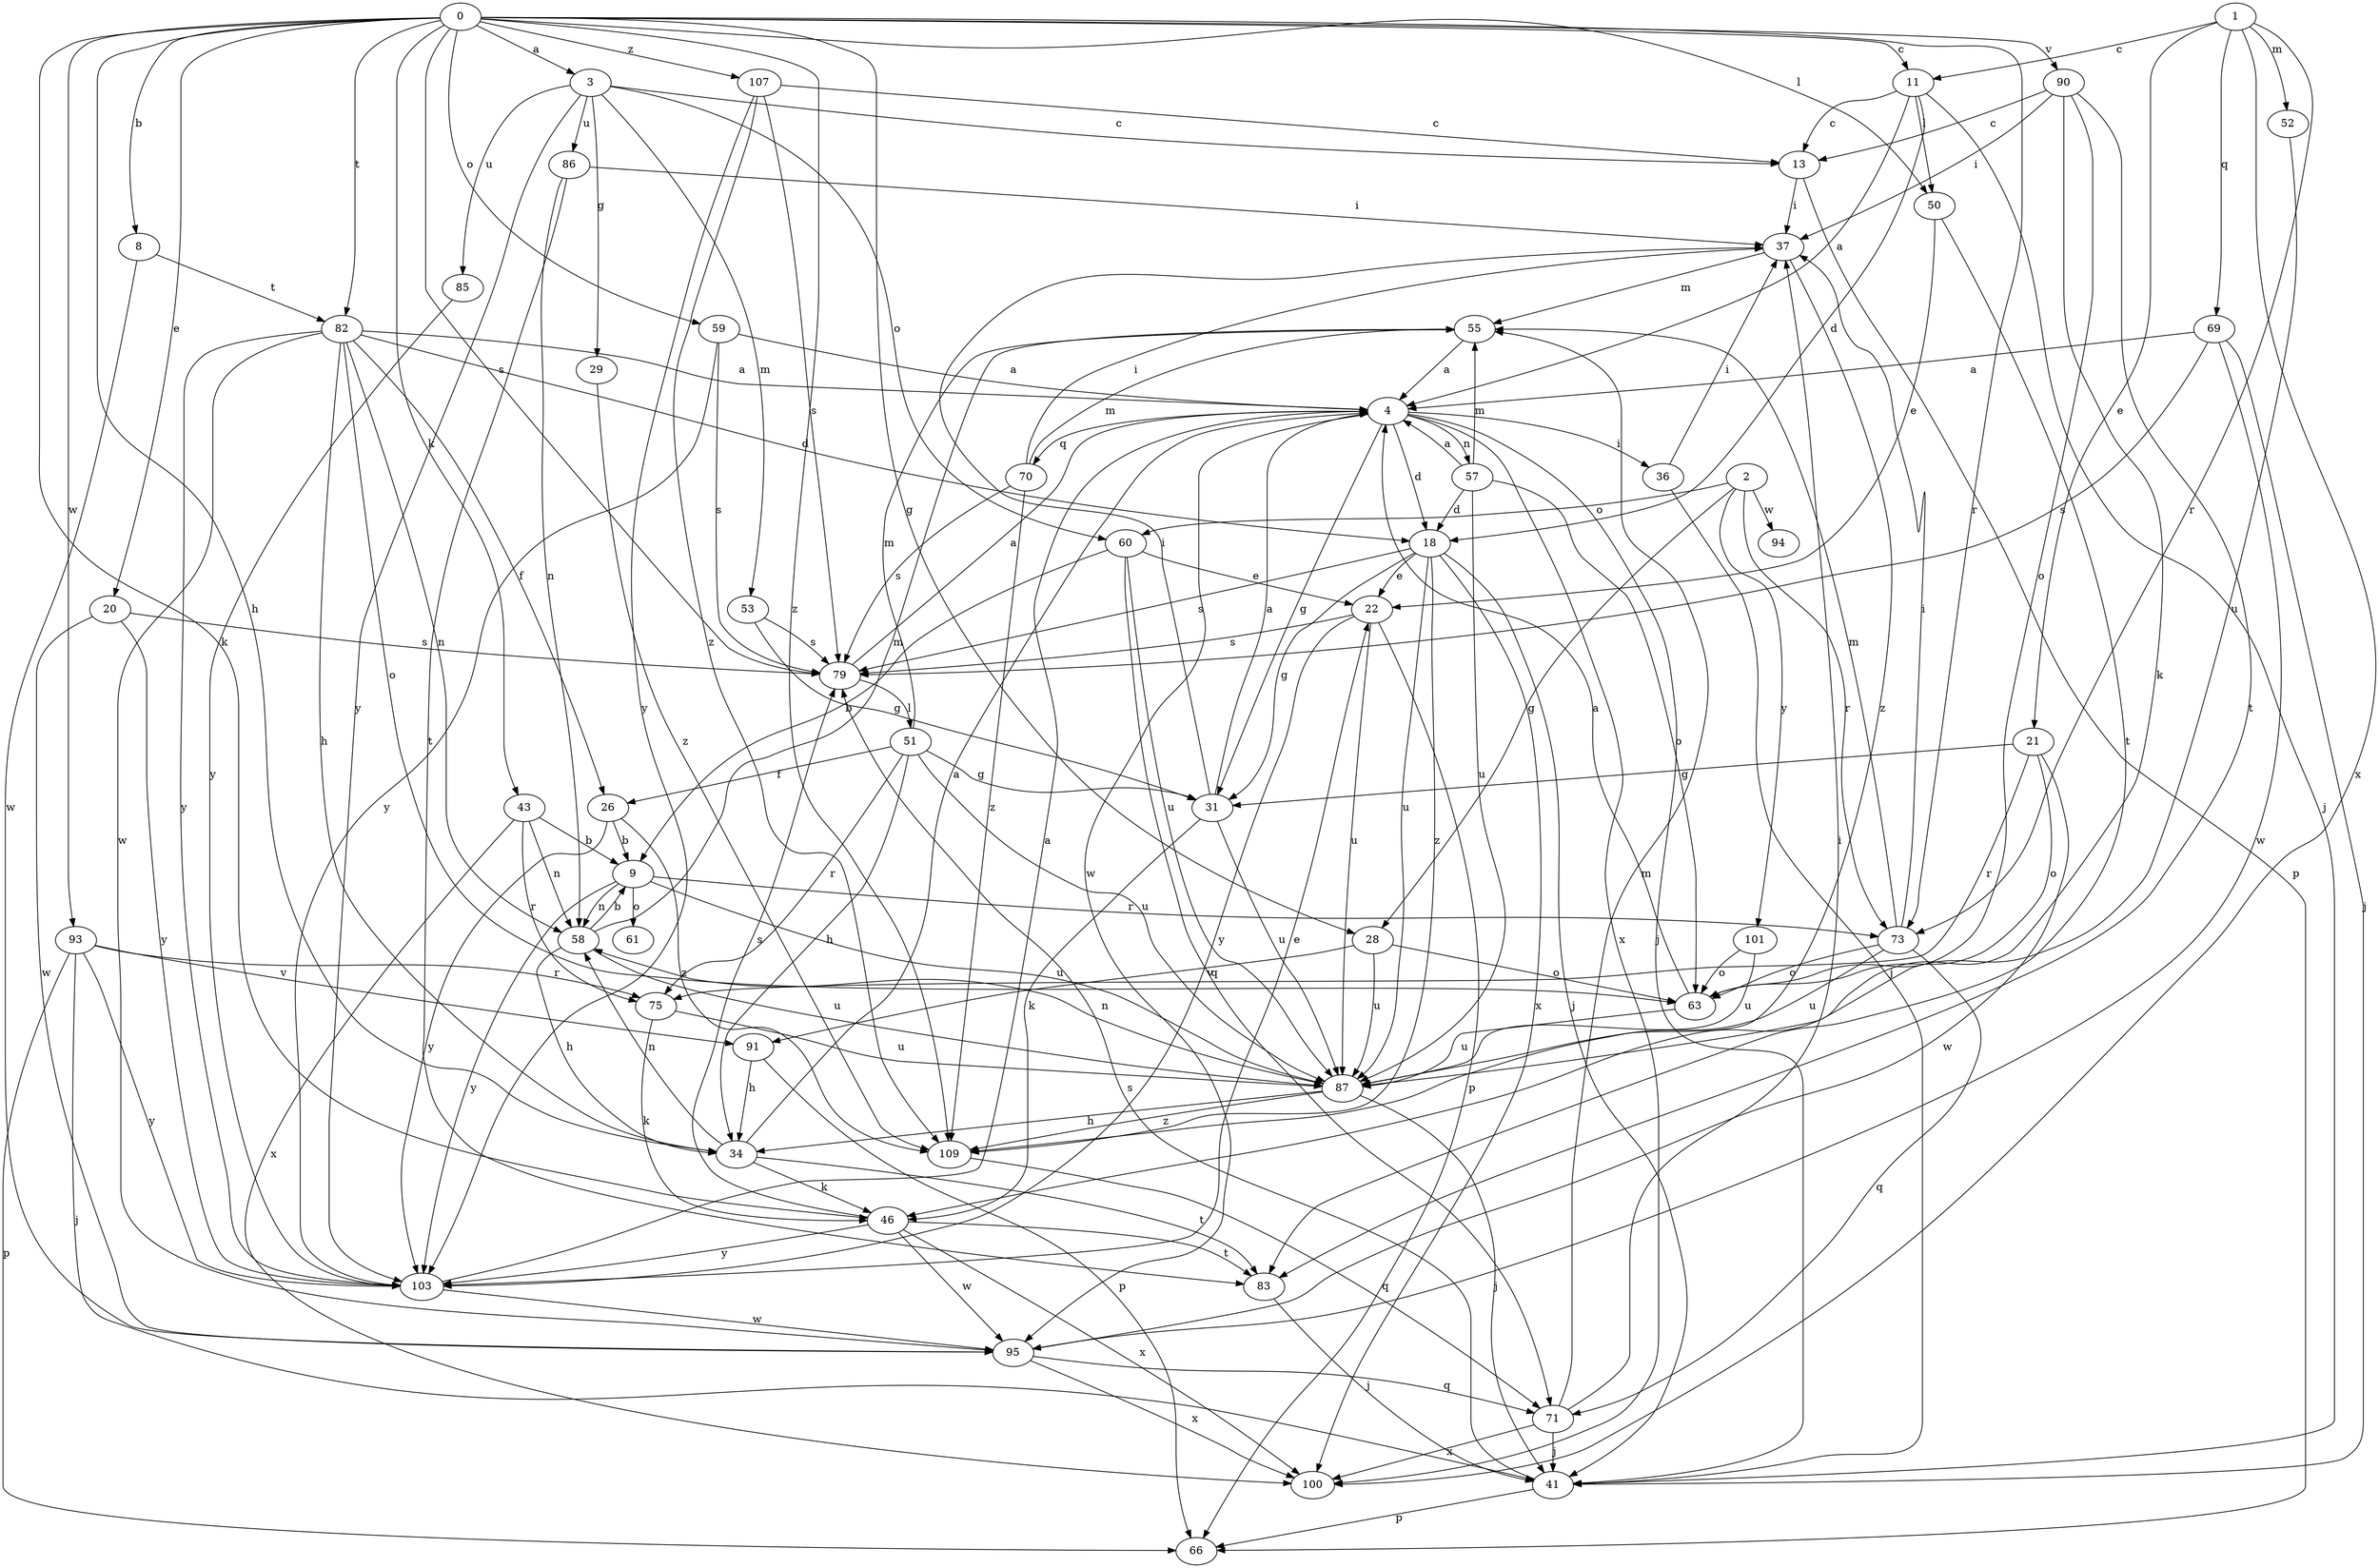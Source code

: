 strict digraph  {
0;
1;
2;
3;
4;
8;
9;
11;
13;
18;
20;
21;
22;
26;
28;
29;
31;
34;
36;
37;
41;
43;
46;
50;
51;
52;
53;
55;
57;
58;
59;
60;
61;
63;
66;
69;
70;
71;
73;
75;
79;
82;
83;
85;
86;
87;
90;
91;
93;
94;
95;
100;
101;
103;
107;
109;
0 -> 3  [label=a];
0 -> 8  [label=b];
0 -> 11  [label=c];
0 -> 20  [label=e];
0 -> 28  [label=g];
0 -> 34  [label=h];
0 -> 43  [label=k];
0 -> 46  [label=k];
0 -> 50  [label=l];
0 -> 59  [label=o];
0 -> 73  [label=r];
0 -> 79  [label=s];
0 -> 82  [label=t];
0 -> 90  [label=v];
0 -> 93  [label=w];
0 -> 107  [label=z];
0 -> 109  [label=z];
1 -> 11  [label=c];
1 -> 21  [label=e];
1 -> 52  [label=m];
1 -> 69  [label=q];
1 -> 73  [label=r];
1 -> 100  [label=x];
2 -> 28  [label=g];
2 -> 60  [label=o];
2 -> 73  [label=r];
2 -> 94  [label=w];
2 -> 101  [label=y];
3 -> 13  [label=c];
3 -> 29  [label=g];
3 -> 53  [label=m];
3 -> 60  [label=o];
3 -> 85  [label=u];
3 -> 86  [label=u];
3 -> 103  [label=y];
4 -> 18  [label=d];
4 -> 31  [label=g];
4 -> 36  [label=i];
4 -> 41  [label=j];
4 -> 57  [label=n];
4 -> 70  [label=q];
4 -> 95  [label=w];
4 -> 100  [label=x];
8 -> 82  [label=t];
8 -> 95  [label=w];
9 -> 58  [label=n];
9 -> 61  [label=o];
9 -> 73  [label=r];
9 -> 87  [label=u];
9 -> 103  [label=y];
11 -> 4  [label=a];
11 -> 13  [label=c];
11 -> 18  [label=d];
11 -> 41  [label=j];
11 -> 50  [label=l];
13 -> 37  [label=i];
13 -> 66  [label=p];
18 -> 22  [label=e];
18 -> 31  [label=g];
18 -> 41  [label=j];
18 -> 79  [label=s];
18 -> 87  [label=u];
18 -> 100  [label=x];
18 -> 109  [label=z];
20 -> 79  [label=s];
20 -> 95  [label=w];
20 -> 103  [label=y];
21 -> 31  [label=g];
21 -> 63  [label=o];
21 -> 75  [label=r];
21 -> 95  [label=w];
22 -> 66  [label=p];
22 -> 79  [label=s];
22 -> 87  [label=u];
22 -> 103  [label=y];
26 -> 9  [label=b];
26 -> 103  [label=y];
26 -> 109  [label=z];
28 -> 63  [label=o];
28 -> 87  [label=u];
28 -> 91  [label=v];
29 -> 109  [label=z];
31 -> 4  [label=a];
31 -> 37  [label=i];
31 -> 46  [label=k];
31 -> 87  [label=u];
34 -> 4  [label=a];
34 -> 46  [label=k];
34 -> 58  [label=n];
34 -> 83  [label=t];
36 -> 37  [label=i];
36 -> 41  [label=j];
37 -> 55  [label=m];
37 -> 109  [label=z];
41 -> 66  [label=p];
41 -> 79  [label=s];
43 -> 9  [label=b];
43 -> 58  [label=n];
43 -> 75  [label=r];
43 -> 100  [label=x];
46 -> 79  [label=s];
46 -> 83  [label=t];
46 -> 95  [label=w];
46 -> 100  [label=x];
46 -> 103  [label=y];
50 -> 22  [label=e];
50 -> 83  [label=t];
51 -> 26  [label=f];
51 -> 31  [label=g];
51 -> 34  [label=h];
51 -> 55  [label=m];
51 -> 75  [label=r];
51 -> 87  [label=u];
52 -> 87  [label=u];
53 -> 31  [label=g];
53 -> 79  [label=s];
55 -> 4  [label=a];
57 -> 4  [label=a];
57 -> 18  [label=d];
57 -> 55  [label=m];
57 -> 63  [label=o];
57 -> 87  [label=u];
58 -> 9  [label=b];
58 -> 34  [label=h];
58 -> 55  [label=m];
58 -> 87  [label=u];
59 -> 4  [label=a];
59 -> 79  [label=s];
59 -> 103  [label=y];
60 -> 9  [label=b];
60 -> 22  [label=e];
60 -> 71  [label=q];
60 -> 87  [label=u];
63 -> 4  [label=a];
63 -> 87  [label=u];
69 -> 4  [label=a];
69 -> 41  [label=j];
69 -> 79  [label=s];
69 -> 95  [label=w];
70 -> 37  [label=i];
70 -> 55  [label=m];
70 -> 79  [label=s];
70 -> 109  [label=z];
71 -> 37  [label=i];
71 -> 41  [label=j];
71 -> 55  [label=m];
71 -> 100  [label=x];
73 -> 37  [label=i];
73 -> 55  [label=m];
73 -> 63  [label=o];
73 -> 71  [label=q];
73 -> 87  [label=u];
75 -> 46  [label=k];
75 -> 87  [label=u];
79 -> 4  [label=a];
79 -> 51  [label=l];
82 -> 4  [label=a];
82 -> 18  [label=d];
82 -> 26  [label=f];
82 -> 34  [label=h];
82 -> 58  [label=n];
82 -> 63  [label=o];
82 -> 95  [label=w];
82 -> 103  [label=y];
83 -> 41  [label=j];
85 -> 103  [label=y];
86 -> 37  [label=i];
86 -> 58  [label=n];
86 -> 83  [label=t];
87 -> 34  [label=h];
87 -> 41  [label=j];
87 -> 58  [label=n];
87 -> 109  [label=z];
90 -> 13  [label=c];
90 -> 37  [label=i];
90 -> 46  [label=k];
90 -> 63  [label=o];
90 -> 83  [label=t];
91 -> 34  [label=h];
91 -> 66  [label=p];
93 -> 41  [label=j];
93 -> 66  [label=p];
93 -> 75  [label=r];
93 -> 91  [label=v];
93 -> 103  [label=y];
95 -> 71  [label=q];
95 -> 100  [label=x];
101 -> 63  [label=o];
101 -> 87  [label=u];
103 -> 4  [label=a];
103 -> 22  [label=e];
103 -> 95  [label=w];
107 -> 13  [label=c];
107 -> 79  [label=s];
107 -> 103  [label=y];
107 -> 109  [label=z];
109 -> 71  [label=q];
}
